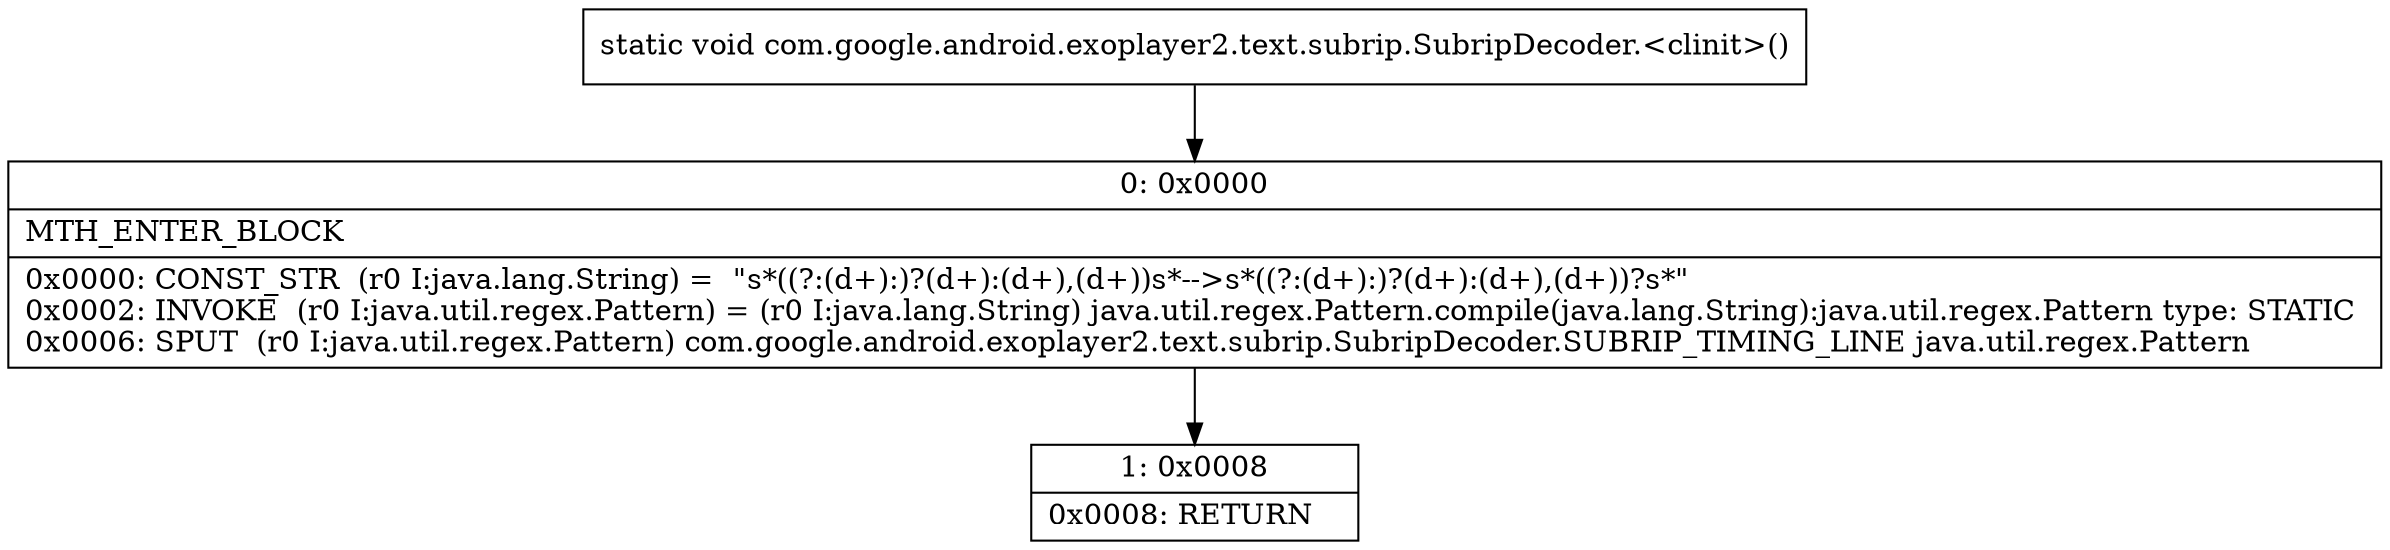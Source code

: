 digraph "CFG forcom.google.android.exoplayer2.text.subrip.SubripDecoder.\<clinit\>()V" {
Node_0 [shape=record,label="{0\:\ 0x0000|MTH_ENTER_BLOCK\l|0x0000: CONST_STR  (r0 I:java.lang.String) =  \"s*((?:(d+):)?(d+):(d+),(d+))s*\-\-\>s*((?:(d+):)?(d+):(d+),(d+))?s*\" \l0x0002: INVOKE  (r0 I:java.util.regex.Pattern) = (r0 I:java.lang.String) java.util.regex.Pattern.compile(java.lang.String):java.util.regex.Pattern type: STATIC \l0x0006: SPUT  (r0 I:java.util.regex.Pattern) com.google.android.exoplayer2.text.subrip.SubripDecoder.SUBRIP_TIMING_LINE java.util.regex.Pattern \l}"];
Node_1 [shape=record,label="{1\:\ 0x0008|0x0008: RETURN   \l}"];
MethodNode[shape=record,label="{static void com.google.android.exoplayer2.text.subrip.SubripDecoder.\<clinit\>() }"];
MethodNode -> Node_0;
Node_0 -> Node_1;
}

